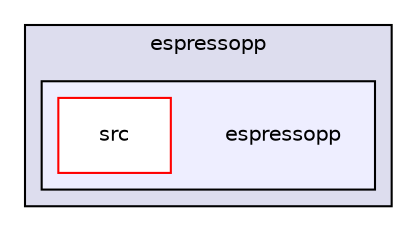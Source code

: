 digraph G {
  compound=true
  node [ fontsize="10", fontname="Helvetica"];
  edge [ labelfontsize="10", labelfontname="Helvetica"];
  subgraph clusterdir_5c08f133502774d40ee791d106d3c75a {
    graph [ bgcolor="#ddddee", pencolor="black", label="espressopp" fontname="Helvetica", fontsize="10", URL="dir_5c08f133502774d40ee791d106d3c75a.html"]
  subgraph clusterdir_805259ce9380bb65a7430128d5e0f497 {
    graph [ bgcolor="#eeeeff", pencolor="black", label="" URL="dir_805259ce9380bb65a7430128d5e0f497.html"];
    dir_805259ce9380bb65a7430128d5e0f497 [shape=plaintext label="espressopp"];
    dir_840424569f8391225c4dad9612f75a9e [shape=box label="src" color="red" fillcolor="white" style="filled" URL="dir_840424569f8391225c4dad9612f75a9e.html"];
  }
  }
}
